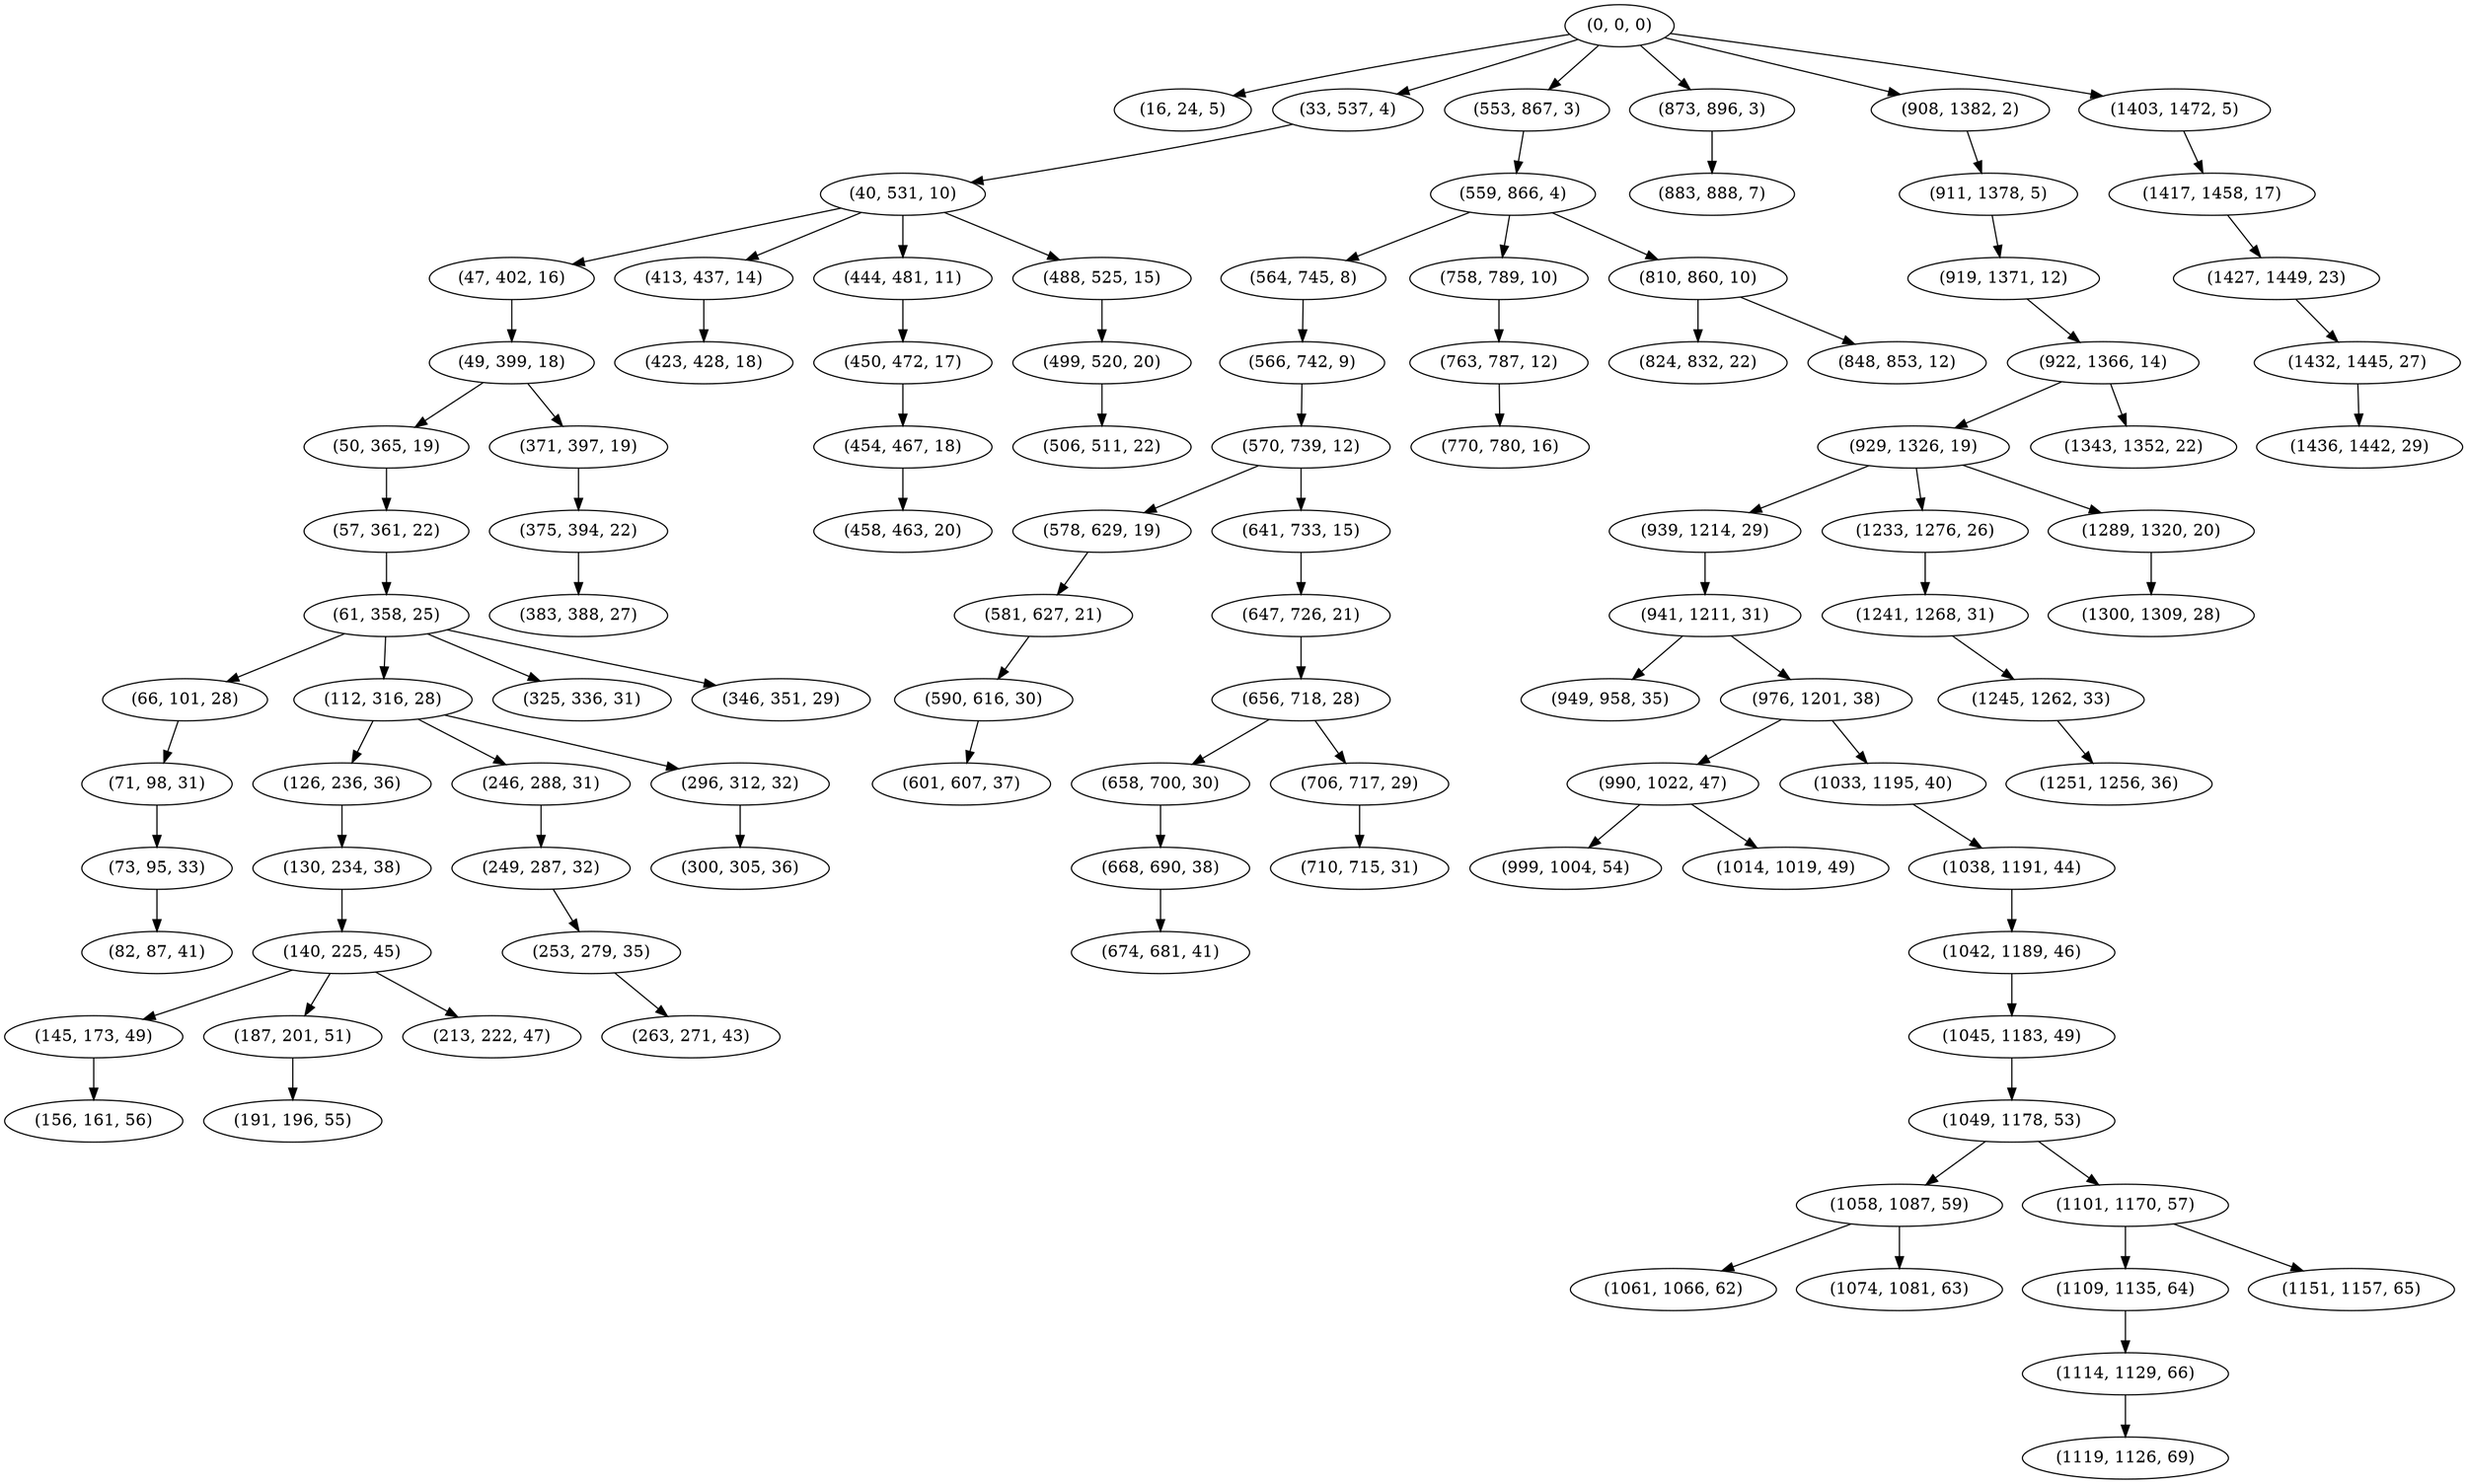 digraph tree {
    "(0, 0, 0)";
    "(16, 24, 5)";
    "(33, 537, 4)";
    "(40, 531, 10)";
    "(47, 402, 16)";
    "(49, 399, 18)";
    "(50, 365, 19)";
    "(57, 361, 22)";
    "(61, 358, 25)";
    "(66, 101, 28)";
    "(71, 98, 31)";
    "(73, 95, 33)";
    "(82, 87, 41)";
    "(112, 316, 28)";
    "(126, 236, 36)";
    "(130, 234, 38)";
    "(140, 225, 45)";
    "(145, 173, 49)";
    "(156, 161, 56)";
    "(187, 201, 51)";
    "(191, 196, 55)";
    "(213, 222, 47)";
    "(246, 288, 31)";
    "(249, 287, 32)";
    "(253, 279, 35)";
    "(263, 271, 43)";
    "(296, 312, 32)";
    "(300, 305, 36)";
    "(325, 336, 31)";
    "(346, 351, 29)";
    "(371, 397, 19)";
    "(375, 394, 22)";
    "(383, 388, 27)";
    "(413, 437, 14)";
    "(423, 428, 18)";
    "(444, 481, 11)";
    "(450, 472, 17)";
    "(454, 467, 18)";
    "(458, 463, 20)";
    "(488, 525, 15)";
    "(499, 520, 20)";
    "(506, 511, 22)";
    "(553, 867, 3)";
    "(559, 866, 4)";
    "(564, 745, 8)";
    "(566, 742, 9)";
    "(570, 739, 12)";
    "(578, 629, 19)";
    "(581, 627, 21)";
    "(590, 616, 30)";
    "(601, 607, 37)";
    "(641, 733, 15)";
    "(647, 726, 21)";
    "(656, 718, 28)";
    "(658, 700, 30)";
    "(668, 690, 38)";
    "(674, 681, 41)";
    "(706, 717, 29)";
    "(710, 715, 31)";
    "(758, 789, 10)";
    "(763, 787, 12)";
    "(770, 780, 16)";
    "(810, 860, 10)";
    "(824, 832, 22)";
    "(848, 853, 12)";
    "(873, 896, 3)";
    "(883, 888, 7)";
    "(908, 1382, 2)";
    "(911, 1378, 5)";
    "(919, 1371, 12)";
    "(922, 1366, 14)";
    "(929, 1326, 19)";
    "(939, 1214, 29)";
    "(941, 1211, 31)";
    "(949, 958, 35)";
    "(976, 1201, 38)";
    "(990, 1022, 47)";
    "(999, 1004, 54)";
    "(1014, 1019, 49)";
    "(1033, 1195, 40)";
    "(1038, 1191, 44)";
    "(1042, 1189, 46)";
    "(1045, 1183, 49)";
    "(1049, 1178, 53)";
    "(1058, 1087, 59)";
    "(1061, 1066, 62)";
    "(1074, 1081, 63)";
    "(1101, 1170, 57)";
    "(1109, 1135, 64)";
    "(1114, 1129, 66)";
    "(1119, 1126, 69)";
    "(1151, 1157, 65)";
    "(1233, 1276, 26)";
    "(1241, 1268, 31)";
    "(1245, 1262, 33)";
    "(1251, 1256, 36)";
    "(1289, 1320, 20)";
    "(1300, 1309, 28)";
    "(1343, 1352, 22)";
    "(1403, 1472, 5)";
    "(1417, 1458, 17)";
    "(1427, 1449, 23)";
    "(1432, 1445, 27)";
    "(1436, 1442, 29)";
    "(0, 0, 0)" -> "(16, 24, 5)";
    "(0, 0, 0)" -> "(33, 537, 4)";
    "(0, 0, 0)" -> "(553, 867, 3)";
    "(0, 0, 0)" -> "(873, 896, 3)";
    "(0, 0, 0)" -> "(908, 1382, 2)";
    "(0, 0, 0)" -> "(1403, 1472, 5)";
    "(33, 537, 4)" -> "(40, 531, 10)";
    "(40, 531, 10)" -> "(47, 402, 16)";
    "(40, 531, 10)" -> "(413, 437, 14)";
    "(40, 531, 10)" -> "(444, 481, 11)";
    "(40, 531, 10)" -> "(488, 525, 15)";
    "(47, 402, 16)" -> "(49, 399, 18)";
    "(49, 399, 18)" -> "(50, 365, 19)";
    "(49, 399, 18)" -> "(371, 397, 19)";
    "(50, 365, 19)" -> "(57, 361, 22)";
    "(57, 361, 22)" -> "(61, 358, 25)";
    "(61, 358, 25)" -> "(66, 101, 28)";
    "(61, 358, 25)" -> "(112, 316, 28)";
    "(61, 358, 25)" -> "(325, 336, 31)";
    "(61, 358, 25)" -> "(346, 351, 29)";
    "(66, 101, 28)" -> "(71, 98, 31)";
    "(71, 98, 31)" -> "(73, 95, 33)";
    "(73, 95, 33)" -> "(82, 87, 41)";
    "(112, 316, 28)" -> "(126, 236, 36)";
    "(112, 316, 28)" -> "(246, 288, 31)";
    "(112, 316, 28)" -> "(296, 312, 32)";
    "(126, 236, 36)" -> "(130, 234, 38)";
    "(130, 234, 38)" -> "(140, 225, 45)";
    "(140, 225, 45)" -> "(145, 173, 49)";
    "(140, 225, 45)" -> "(187, 201, 51)";
    "(140, 225, 45)" -> "(213, 222, 47)";
    "(145, 173, 49)" -> "(156, 161, 56)";
    "(187, 201, 51)" -> "(191, 196, 55)";
    "(246, 288, 31)" -> "(249, 287, 32)";
    "(249, 287, 32)" -> "(253, 279, 35)";
    "(253, 279, 35)" -> "(263, 271, 43)";
    "(296, 312, 32)" -> "(300, 305, 36)";
    "(371, 397, 19)" -> "(375, 394, 22)";
    "(375, 394, 22)" -> "(383, 388, 27)";
    "(413, 437, 14)" -> "(423, 428, 18)";
    "(444, 481, 11)" -> "(450, 472, 17)";
    "(450, 472, 17)" -> "(454, 467, 18)";
    "(454, 467, 18)" -> "(458, 463, 20)";
    "(488, 525, 15)" -> "(499, 520, 20)";
    "(499, 520, 20)" -> "(506, 511, 22)";
    "(553, 867, 3)" -> "(559, 866, 4)";
    "(559, 866, 4)" -> "(564, 745, 8)";
    "(559, 866, 4)" -> "(758, 789, 10)";
    "(559, 866, 4)" -> "(810, 860, 10)";
    "(564, 745, 8)" -> "(566, 742, 9)";
    "(566, 742, 9)" -> "(570, 739, 12)";
    "(570, 739, 12)" -> "(578, 629, 19)";
    "(570, 739, 12)" -> "(641, 733, 15)";
    "(578, 629, 19)" -> "(581, 627, 21)";
    "(581, 627, 21)" -> "(590, 616, 30)";
    "(590, 616, 30)" -> "(601, 607, 37)";
    "(641, 733, 15)" -> "(647, 726, 21)";
    "(647, 726, 21)" -> "(656, 718, 28)";
    "(656, 718, 28)" -> "(658, 700, 30)";
    "(656, 718, 28)" -> "(706, 717, 29)";
    "(658, 700, 30)" -> "(668, 690, 38)";
    "(668, 690, 38)" -> "(674, 681, 41)";
    "(706, 717, 29)" -> "(710, 715, 31)";
    "(758, 789, 10)" -> "(763, 787, 12)";
    "(763, 787, 12)" -> "(770, 780, 16)";
    "(810, 860, 10)" -> "(824, 832, 22)";
    "(810, 860, 10)" -> "(848, 853, 12)";
    "(873, 896, 3)" -> "(883, 888, 7)";
    "(908, 1382, 2)" -> "(911, 1378, 5)";
    "(911, 1378, 5)" -> "(919, 1371, 12)";
    "(919, 1371, 12)" -> "(922, 1366, 14)";
    "(922, 1366, 14)" -> "(929, 1326, 19)";
    "(922, 1366, 14)" -> "(1343, 1352, 22)";
    "(929, 1326, 19)" -> "(939, 1214, 29)";
    "(929, 1326, 19)" -> "(1233, 1276, 26)";
    "(929, 1326, 19)" -> "(1289, 1320, 20)";
    "(939, 1214, 29)" -> "(941, 1211, 31)";
    "(941, 1211, 31)" -> "(949, 958, 35)";
    "(941, 1211, 31)" -> "(976, 1201, 38)";
    "(976, 1201, 38)" -> "(990, 1022, 47)";
    "(976, 1201, 38)" -> "(1033, 1195, 40)";
    "(990, 1022, 47)" -> "(999, 1004, 54)";
    "(990, 1022, 47)" -> "(1014, 1019, 49)";
    "(1033, 1195, 40)" -> "(1038, 1191, 44)";
    "(1038, 1191, 44)" -> "(1042, 1189, 46)";
    "(1042, 1189, 46)" -> "(1045, 1183, 49)";
    "(1045, 1183, 49)" -> "(1049, 1178, 53)";
    "(1049, 1178, 53)" -> "(1058, 1087, 59)";
    "(1049, 1178, 53)" -> "(1101, 1170, 57)";
    "(1058, 1087, 59)" -> "(1061, 1066, 62)";
    "(1058, 1087, 59)" -> "(1074, 1081, 63)";
    "(1101, 1170, 57)" -> "(1109, 1135, 64)";
    "(1101, 1170, 57)" -> "(1151, 1157, 65)";
    "(1109, 1135, 64)" -> "(1114, 1129, 66)";
    "(1114, 1129, 66)" -> "(1119, 1126, 69)";
    "(1233, 1276, 26)" -> "(1241, 1268, 31)";
    "(1241, 1268, 31)" -> "(1245, 1262, 33)";
    "(1245, 1262, 33)" -> "(1251, 1256, 36)";
    "(1289, 1320, 20)" -> "(1300, 1309, 28)";
    "(1403, 1472, 5)" -> "(1417, 1458, 17)";
    "(1417, 1458, 17)" -> "(1427, 1449, 23)";
    "(1427, 1449, 23)" -> "(1432, 1445, 27)";
    "(1432, 1445, 27)" -> "(1436, 1442, 29)";
}
